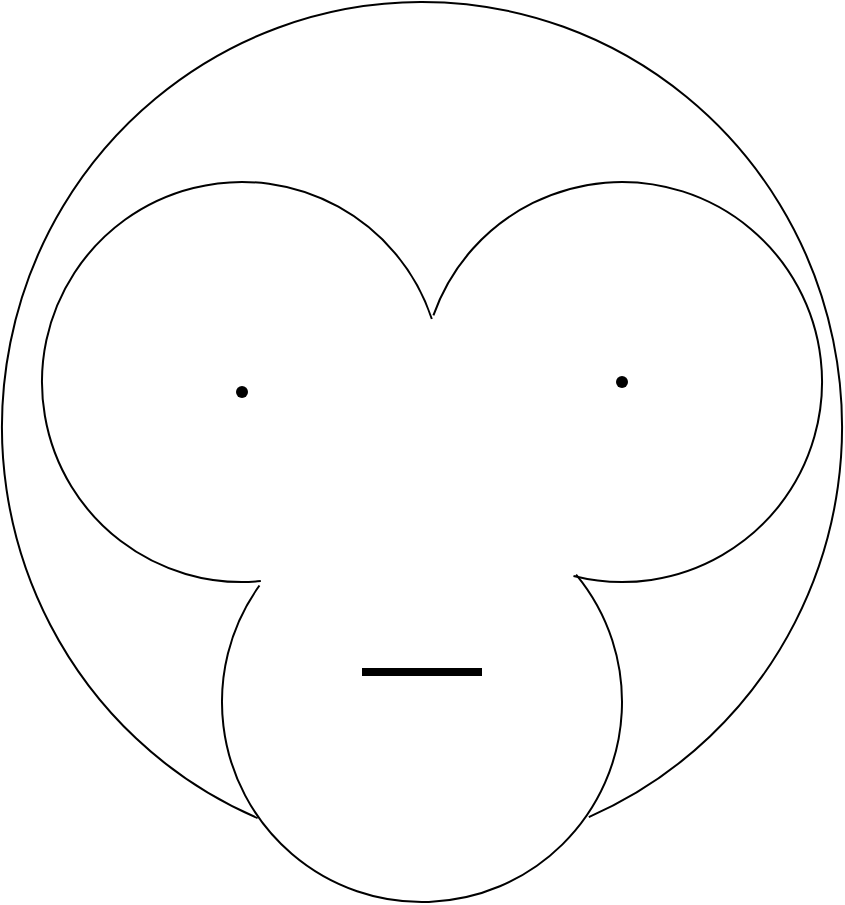 <mxfile version="14.9.6" type="github">
  <diagram id="oDc7iPyCUJDpwdeP1VtJ" name="Page-1">
    <mxGraphModel dx="723" dy="383" grid="1" gridSize="10" guides="1" tooltips="1" connect="1" arrows="1" fold="1" page="1" pageScale="1" pageWidth="827" pageHeight="1169" math="0" shadow="0">
      <root>
        <mxCell id="0" />
        <mxCell id="1" parent="0" />
        <mxCell id="uvFq4r9Fc9tAjiOFw0sB-2" value="" style="verticalLabelPosition=bottom;verticalAlign=top;html=1;shape=mxgraph.basic.arc;startAngle=0.485;endAngle=0.199;" parent="1" vertex="1">
          <mxGeometry x="180" y="100" width="200" height="200" as="geometry" />
        </mxCell>
        <mxCell id="uvFq4r9Fc9tAjiOFw0sB-3" value="" style="verticalLabelPosition=bottom;verticalAlign=top;html=1;shape=mxgraph.basic.arc;startAngle=0.804;endAngle=0.539;" parent="1" vertex="1">
          <mxGeometry x="370" y="100" width="200" height="200" as="geometry" />
        </mxCell>
        <mxCell id="uvFq4r9Fc9tAjiOFw0sB-4" value="" style="verticalLabelPosition=bottom;verticalAlign=top;html=1;shape=mxgraph.basic.arc;startAngle=0.14;endAngle=0.849;" parent="1" vertex="1">
          <mxGeometry x="270" y="260" width="200" height="200" as="geometry" />
        </mxCell>
        <mxCell id="uvFq4r9Fc9tAjiOFw0sB-5" value="" style="shape=waypoint;sketch=0;fillStyle=solid;size=6;pointerEvents=1;points=[];fillColor=none;resizable=0;rotatable=0;perimeter=centerPerimeter;snapToPoint=1;" parent="1" vertex="1">
          <mxGeometry x="450" y="180" width="40" height="40" as="geometry" />
        </mxCell>
        <mxCell id="uvFq4r9Fc9tAjiOFw0sB-6" value="" style="shape=waypoint;sketch=0;fillStyle=solid;size=6;pointerEvents=1;points=[];fillColor=none;resizable=0;rotatable=0;perimeter=centerPerimeter;snapToPoint=1;" parent="1" vertex="1">
          <mxGeometry x="260" y="185" width="40" height="40" as="geometry" />
        </mxCell>
        <mxCell id="uvFq4r9Fc9tAjiOFw0sB-7" value="" style="line;strokeWidth=4;html=1;perimeter=backbonePerimeter;points=[];outlineConnect=0;" parent="1" vertex="1">
          <mxGeometry x="340" y="340" width="60" height="10" as="geometry" />
        </mxCell>
        <mxCell id="baB2fB7bYT0ftadQUU51-1" value="" style="verticalLabelPosition=bottom;verticalAlign=top;html=1;shape=mxgraph.basic.arc;startAngle=0.564;endAngle=0.435;" vertex="1" parent="1">
          <mxGeometry x="160" y="10" width="420" height="425" as="geometry" />
        </mxCell>
      </root>
    </mxGraphModel>
  </diagram>
</mxfile>
